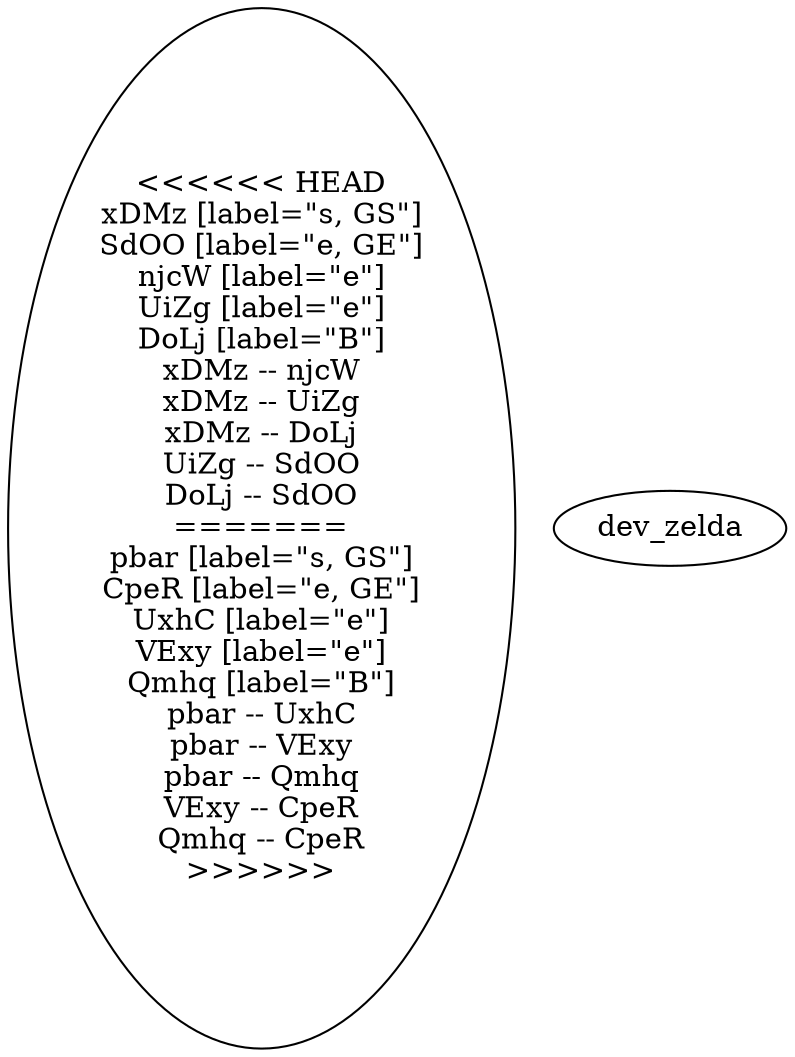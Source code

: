graph {
<<<<<<< HEAD
xDMz [label="s, GS"]
SdOO [label="e, GE"]
njcW [label="e"]
UiZg [label="e"]
DoLj [label="B"]
xDMz -- njcW
xDMz -- UiZg
xDMz -- DoLj
UiZg -- SdOO
DoLj -- SdOO
=======
pbar [label="s, GS"]
CpeR [label="e, GE"]
UxhC [label="e"]
VExy [label="e"]
Qmhq [label="B"]
pbar -- UxhC
pbar -- VExy
pbar -- Qmhq
VExy -- CpeR
Qmhq -- CpeR
>>>>>>> dev_zelda
}